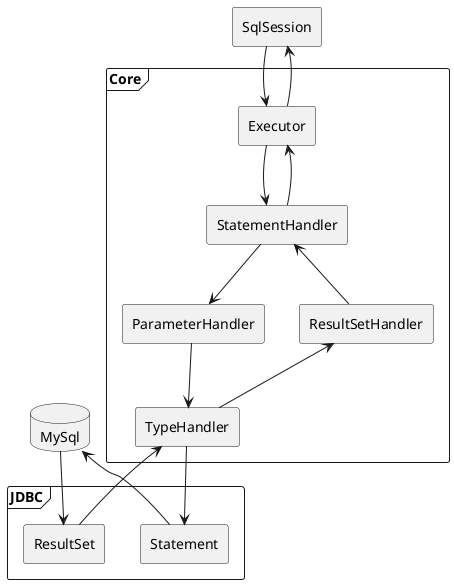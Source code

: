 @startuml
skinparam componentStyle rectangle

frame Core {
[Executor]
[StatementHandler]
[ParameterHandler]
[ResultSetHandler]
[TypeHandler]
}
frame [JDBC] {
[Statement]
[ResultSet]
}
database [MySql] {
}

[SqlSession] --> [Executor]
[SqlSession] <-- [Executor]
[Executor] --> [StatementHandler]
[Executor] <-- [StatementHandler]
[StatementHandler] --> [ParameterHandler]
[StatementHandler] <-- [ResultSetHandler]
[ParameterHandler] --> [TypeHandler]
[ResultSetHandler] <-- [TypeHandler]
[TypeHandler] --> [Statement]
[Statement] --> [MySql]
[MySql] --> [ResultSet]
[ResultSet] --> [TypeHandler]
@enduml

@startuml
skinparam componentStyle rectangle

frame 接口层 {
[SqlSession]
[Mapper]
[SqlSessionFactory]
}
frame 核心处理层 {
[配置解析]
[参数映射]
[SQL解析]
[SQL执行]
[结果集映射]
[插件]
}
frame 基础支持层 {
[类型转换]
[日志模块]
[资源加载]
[数据源]
[缓存]
[反射工具]
}
@enduml